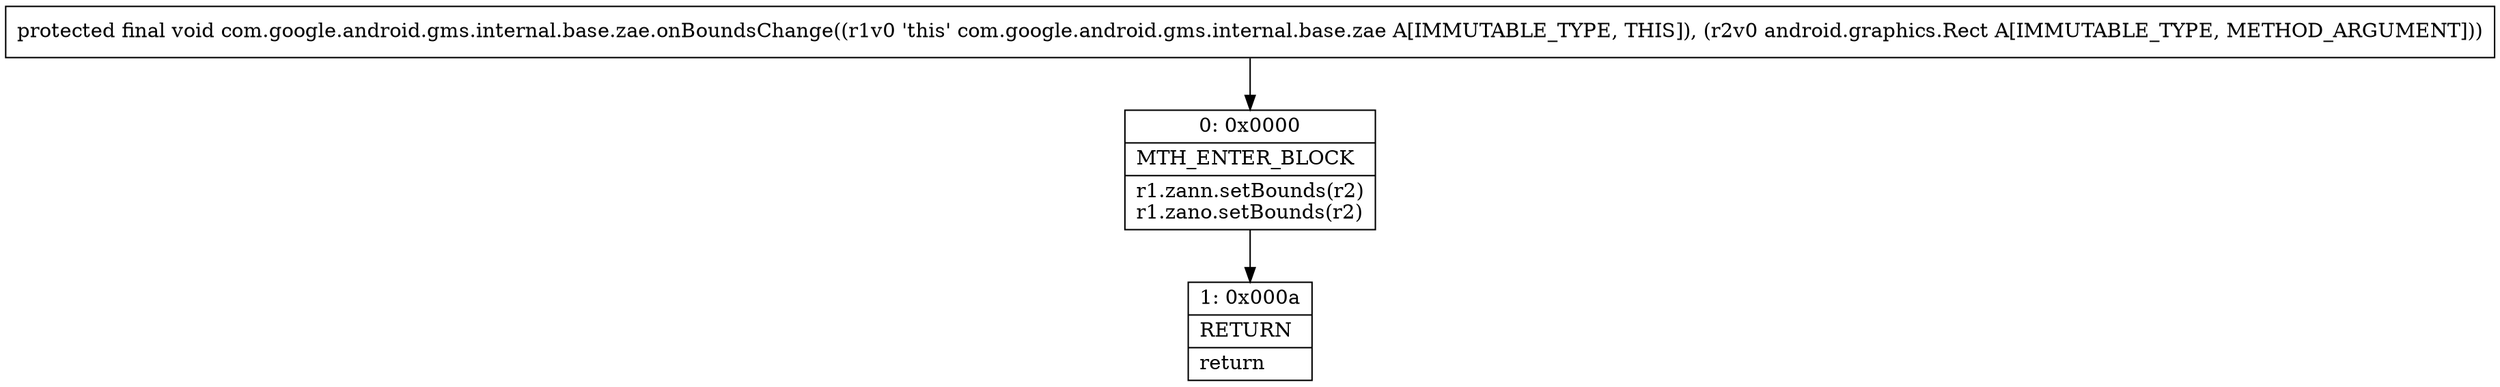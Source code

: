 digraph "CFG forcom.google.android.gms.internal.base.zae.onBoundsChange(Landroid\/graphics\/Rect;)V" {
Node_0 [shape=record,label="{0\:\ 0x0000|MTH_ENTER_BLOCK\l|r1.zann.setBounds(r2)\lr1.zano.setBounds(r2)\l}"];
Node_1 [shape=record,label="{1\:\ 0x000a|RETURN\l|return\l}"];
MethodNode[shape=record,label="{protected final void com.google.android.gms.internal.base.zae.onBoundsChange((r1v0 'this' com.google.android.gms.internal.base.zae A[IMMUTABLE_TYPE, THIS]), (r2v0 android.graphics.Rect A[IMMUTABLE_TYPE, METHOD_ARGUMENT])) }"];
MethodNode -> Node_0;
Node_0 -> Node_1;
}

